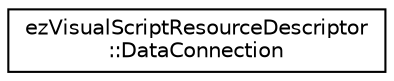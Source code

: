 digraph "Graphical Class Hierarchy"
{
 // LATEX_PDF_SIZE
  edge [fontname="Helvetica",fontsize="10",labelfontname="Helvetica",labelfontsize="10"];
  node [fontname="Helvetica",fontsize="10",shape=record];
  rankdir="LR";
  Node0 [label="ezVisualScriptResourceDescriptor\l::DataConnection",height=0.2,width=0.4,color="black", fillcolor="white", style="filled",URL="$d4/d92/structez_visual_script_resource_descriptor_1_1_data_connection.htm",tooltip=" "];
}
